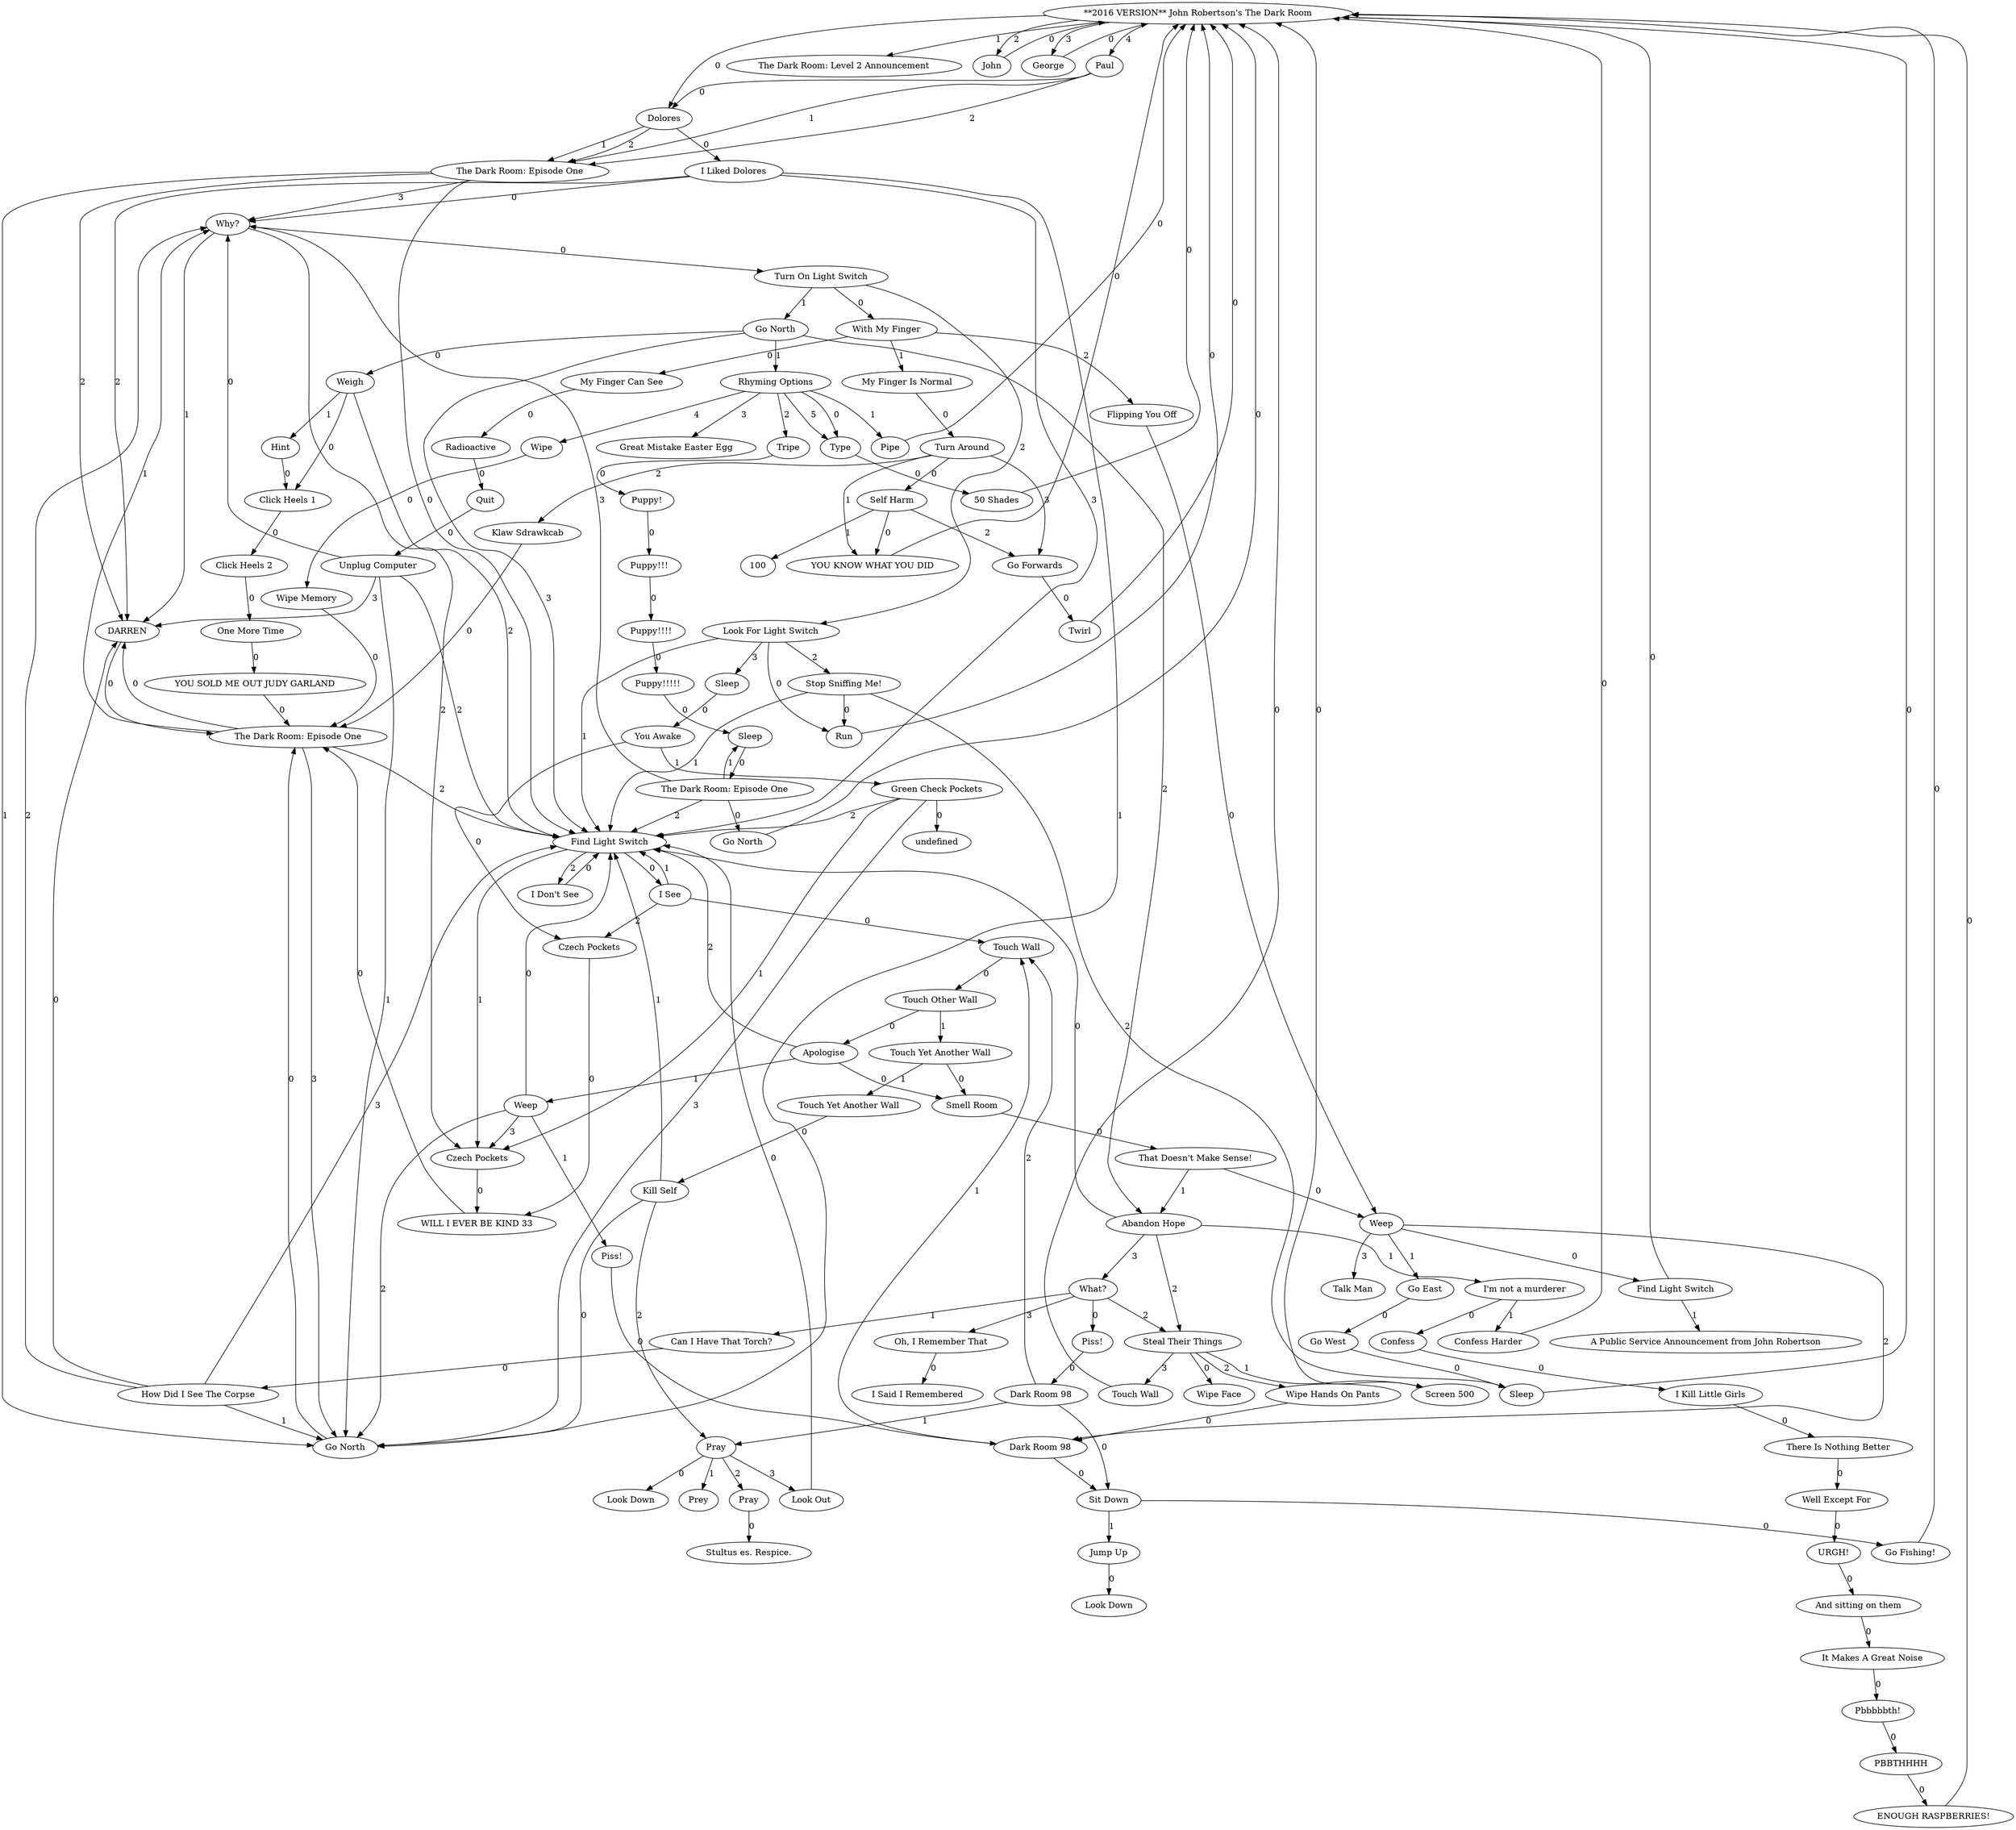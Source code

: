 digraph {
"Jm-Kmw8pKXw" [label="**2016 VERSION** John Robertson's The Dark Room"]
"Jm-Kmw8pKXw" -> "xCXuolU9ZWg" [label="0"]
"Jm-Kmw8pKXw" -> "kn5soABF9pM" [label="1"]
"Jm-Kmw8pKXw" -> "KVEbxO886I0" [label="2"]
"Jm-Kmw8pKXw" -> "-syC03GL5ZI" [label="3"]
"Jm-Kmw8pKXw" -> "it4ZcjADtkQ" [label="4"]
"xCXuolU9ZWg" [label="Dolores"]
"xCXuolU9ZWg" -> "9WX_8jwXrmM" [label="0"]
"xCXuolU9ZWg" -> "KWluDIzMZzk" [label="1"]
"xCXuolU9ZWg" -> "KWluDIzMZzk" [label="2"]
"kn5soABF9pM" [label="The Dark Room: Level 2 Announcement"]
"-syC03GL5ZI" [label="George"]
"-syC03GL5ZI" -> "Jm-Kmw8pKXw" [label="0"]
"it4ZcjADtkQ" [label="Paul"]
"it4ZcjADtkQ" -> "xCXuolU9ZWg" [label="0"]
"it4ZcjADtkQ" -> "KWluDIzMZzk" [label="1"]
"it4ZcjADtkQ" -> "KWluDIzMZzk" [label="2"]
"KVEbxO886I0" [label="John"]
"KVEbxO886I0" -> "Jm-Kmw8pKXw" [label="0"]
"9WX_8jwXrmM" [label="I Liked Dolores"]
"9WX_8jwXrmM" -> "qFB0TzD384c" [label="0"]
"9WX_8jwXrmM" -> "iosk15W8O0Y" [label="1"]
"9WX_8jwXrmM" -> "deWHYi6LS0M" [label="2"]
"9WX_8jwXrmM" -> "Ov7PhX72mlk" [label="3"]
"KWluDIzMZzk" [label="The Dark Room: Episode One"]
"KWluDIzMZzk" -> "Ov7PhX72mlk" [label="0"]
"KWluDIzMZzk" -> "iosk15W8O0Y" [label="1"]
"KWluDIzMZzk" -> "deWHYi6LS0M" [label="2"]
"KWluDIzMZzk" -> "qFB0TzD384c" [label="3"]
"deWHYi6LS0M" [label="DARREN"]
"deWHYi6LS0M" -> "c0Q1ZZodjE8" [label="0"]
"iosk15W8O0Y" [label="Go North"]
"iosk15W8O0Y" -> "c0Q1ZZodjE8" [label="0"]
"Ov7PhX72mlk" [label="Find Light Switch"]
"Ov7PhX72mlk" -> "LRPTA0vIk9s" [label="0"]
"Ov7PhX72mlk" -> "mEuzch31oqo" [label="1"]
"Ov7PhX72mlk" -> "IgJAEEc_ZCs" [label="2"]
"qFB0TzD384c" [label="Why?"]
"qFB0TzD384c" -> "1agH6-HyCHU" [label="0"]
"qFB0TzD384c" -> "deWHYi6LS0M" [label="1"]
"qFB0TzD384c" -> "mEuzch31oqo" [label="2"]
"IgJAEEc_ZCs" [label="I Don't See"]
"IgJAEEc_ZCs" -> "Ov7PhX72mlk" [label="0"]
"LRPTA0vIk9s" [label="I See"]
"LRPTA0vIk9s" -> "tfemjZC6wX4" [label="0"]
"LRPTA0vIk9s" -> "Ov7PhX72mlk" [label="1"]
"LRPTA0vIk9s" -> "-tOr6132GIE" [label="2"]
"c0Q1ZZodjE8" [label="The Dark Room: Episode One"]
"c0Q1ZZodjE8" -> "deWHYi6LS0M" [label="0"]
"c0Q1ZZodjE8" -> "qFB0TzD384c" [label="1"]
"c0Q1ZZodjE8" -> "Ov7PhX72mlk" [label="2"]
"c0Q1ZZodjE8" -> "iosk15W8O0Y" [label="3"]
"mEuzch31oqo" [label="Czech Pockets"]
"mEuzch31oqo" -> "TauZx61BdHc" [label="0"]
"1agH6-HyCHU" [label="Turn On Light Switch"]
"1agH6-HyCHU" -> "3lY6ovYNPVY" [label="0"]
"1agH6-HyCHU" -> "lvVVQ5IQ2pg" [label="1"]
"1agH6-HyCHU" -> "zu5VZdV8CFo" [label="2"]
"-tOr6132GIE" [label="Czech Pockets"]
"-tOr6132GIE" -> "TauZx61BdHc" [label="0"]
"tfemjZC6wX4" [label="Touch Wall"]
"tfemjZC6wX4" -> "AaHGIQT9Pfw" [label="0"]
"3lY6ovYNPVY" [label="With My Finger"]
"3lY6ovYNPVY" -> "9zPo5fbZ8-s" [label="0"]
"3lY6ovYNPVY" -> "pQgIaMTxBEc" [label="1"]
"3lY6ovYNPVY" -> "Kz3ldpH9GOE" [label="2"]
"TauZx61BdHc" [label="WILL I EVER BE KIND 33"]
"TauZx61BdHc" -> "c0Q1ZZodjE8" [label="0"]
"lvVVQ5IQ2pg" [label="Go North"]
"lvVVQ5IQ2pg" -> "4PkLbNk0qKc" [label="0"]
"lvVVQ5IQ2pg" -> "SHvUOjxuYr8" [label="1"]
"lvVVQ5IQ2pg" -> "LFHc2HG5wRM" [label="2"]
"lvVVQ5IQ2pg" -> "Ov7PhX72mlk" [label="3"]
"zu5VZdV8CFo" [label="Look For Light Switch"]
"zu5VZdV8CFo" -> "H0WdJ2wLfrE" [label="0"]
"zu5VZdV8CFo" -> "Ov7PhX72mlk" [label="1"]
"zu5VZdV8CFo" -> "IhI6c0zY9hQ" [label="2"]
"zu5VZdV8CFo" -> "LYgmpy7_UTg" [label="3"]
"AaHGIQT9Pfw" [label="Touch Other Wall"]
"AaHGIQT9Pfw" -> "f9fhfOxr5KM" [label="0"]
"AaHGIQT9Pfw" -> "IAu716F3s0M" [label="1"]
"pQgIaMTxBEc" [label="My Finger Is Normal"]
"pQgIaMTxBEc" -> "yXjo8XKFPI4" [label="0"]
"9zPo5fbZ8-s" [label="My Finger Can See"]
"9zPo5fbZ8-s" -> "3taDc-UG4xc" [label="0"]
"Kz3ldpH9GOE" [label="Flipping You Off"]
"Kz3ldpH9GOE" -> "_or32nIfnUY" [label="0"]
"4PkLbNk0qKc" [label="Weigh"]
"4PkLbNk0qKc" -> "LTcYkpmKyJw" [label="0"]
"4PkLbNk0qKc" -> "-nWKQBVgSaI" [label="1"]
"4PkLbNk0qKc" -> "Ov7PhX72mlk" [label="2"]
"SHvUOjxuYr8" [label="Rhyming Options"]
"SHvUOjxuYr8" -> "bOwaATagG9o" [label="0"]
"SHvUOjxuYr8" -> "MwaMLj5E2RQ" [label="1"]
"SHvUOjxuYr8" -> "t3daKbYu5oI" [label="2"]
"SHvUOjxuYr8" -> "rRxS6a_4H5E" [label="3"]
"SHvUOjxuYr8" -> "I6Aa-DDN0es" [label="4"]
"SHvUOjxuYr8" -> "bOwaATagG9o" [label="5"]
"H0WdJ2wLfrE" [label="Run"]
"H0WdJ2wLfrE" -> "Jm-Kmw8pKXw" [label="0"]
"LFHc2HG5wRM" [label="Abandon Hope"]
"LFHc2HG5wRM" -> "Ov7PhX72mlk" [label="0"]
"LFHc2HG5wRM" -> "3dukscC6W7c" [label="1"]
"LFHc2HG5wRM" -> "FQhBelXRQZs" [label="2"]
"LFHc2HG5wRM" -> "e_1wJEBP7bk" [label="3"]
"IhI6c0zY9hQ" [label="Stop Sniffing Me!"]
"IhI6c0zY9hQ" -> "H0WdJ2wLfrE" [label="0"]
"IhI6c0zY9hQ" -> "Ov7PhX72mlk" [label="1"]
"IhI6c0zY9hQ" -> "g5RunZcjTqI" [label="2"]
"LYgmpy7_UTg" [label="Sleep"]
"LYgmpy7_UTg" -> "d-xSDclmr6g" [label="0"]
"f9fhfOxr5KM" [label="Apologise"]
"f9fhfOxr5KM" -> "TTPi6eeV7GY" [label="0"]
"f9fhfOxr5KM" -> "kOkPQFVD4Rs" [label="1"]
"f9fhfOxr5KM" -> "Ov7PhX72mlk" [label="2"]
"IAu716F3s0M" [label="Touch Yet Another Wall"]
"IAu716F3s0M" -> "TTPi6eeV7GY" [label="0"]
"IAu716F3s0M" -> "NC_LE2O6S9E" [label="1"]
"3taDc-UG4xc" [label="Radioactive"]
"3taDc-UG4xc" -> "A07zao0oaMU" [label="0"]
"yXjo8XKFPI4" [label="Turn Around"]
"yXjo8XKFPI4" -> "VU4-MRREMVQ" [label="0"]
"yXjo8XKFPI4" -> "RnY7H3ZlpX8" [label="1"]
"yXjo8XKFPI4" -> "1H6VqbZLqEE" [label="2"]
"yXjo8XKFPI4" -> "bvi8t_MQX8k" [label="3"]
"LTcYkpmKyJw" [label="Click Heels 1"]
"LTcYkpmKyJw" -> "t_BfvH8Gh28" [label="0"]
"_or32nIfnUY" [label="Weep"]
"_or32nIfnUY" -> "6iVSsXS9eA8" [label="0"]
"_or32nIfnUY" -> "BJEZjyfmQuE" [label="1"]
"_or32nIfnUY" -> "y2muvhMpvM4" [label="2"]
"_or32nIfnUY" -> "KvRQBqLkJ6c" [label="3"]
"-nWKQBVgSaI" [label="Hint"]
"-nWKQBVgSaI" -> "LTcYkpmKyJw" [label="0"]
"t3daKbYu5oI" [label="Tripe"]
"t3daKbYu5oI" -> "LiDKCctSrrs" [label="0"]
"MwaMLj5E2RQ" [label="Pipe"]
"MwaMLj5E2RQ" -> "Jm-Kmw8pKXw" [label="0"]
"bOwaATagG9o" [label="Type"]
"bOwaATagG9o" -> "LiuFpJYYrL8" [label="0"]
"3dukscC6W7c" [label="I'm not a murderer"]
"3dukscC6W7c" -> "r5xJOcWDSZo" [label="0"]
"3dukscC6W7c" -> "iMw8-dFnIeA" [label="1"]
"e_1wJEBP7bk" [label="What?"]
"e_1wJEBP7bk" -> "b0pmLjJu9Ds" [label="0"]
"e_1wJEBP7bk" -> "_fSjXarwGxY" [label="1"]
"e_1wJEBP7bk" -> "FQhBelXRQZs" [label="2"]
"e_1wJEBP7bk" -> "Ruw4DzXDD2A" [label="3"]
"FQhBelXRQZs" [label="Steal Their Things"]
"FQhBelXRQZs" -> "E-_4bDFM-QE" [label="0"]
"FQhBelXRQZs" -> "3ccBvSNSbQE" [label="1"]
"FQhBelXRQZs" -> "HrtNL2FmTgU" [label="2"]
"FQhBelXRQZs" -> "A7tyfz2hHK4" [label="3"]
"g5RunZcjTqI" [label="Sleep"]
"g5RunZcjTqI" -> "Jm-Kmw8pKXw" [label="0"]
"d-xSDclmr6g" [label="You Awake"]
"d-xSDclmr6g" -> "-tOr6132GIE" [label="0"]
"d-xSDclmr6g" -> "Om66o2EhPyM" [label="1"]
"TTPi6eeV7GY" [label="Smell Room"]
"TTPi6eeV7GY" -> "aCl_2CAQF3I" [label="0"]
"A07zao0oaMU" [label="Quit"]
"A07zao0oaMU" -> "jiXVk2v9NCM" [label="0"]
"RnY7H3ZlpX8" [label="YOU KNOW WHAT YOU DID"]
"RnY7H3ZlpX8" -> "Jm-Kmw8pKXw" [label="0"]
"1H6VqbZLqEE" [label="Klaw Sdrawkcab"]
"1H6VqbZLqEE" -> "c0Q1ZZodjE8" [label="0"]
"t_BfvH8Gh28" [label="Click Heels 2"]
"t_BfvH8Gh28" -> "bmk4jsIIgLQ" [label="0"]
"LiDKCctSrrs" [label="Puppy!"]
"LiDKCctSrrs" -> "VdA3WdQrrkI" [label="0"]
"LiuFpJYYrL8" [label="50 Shades"]
"LiuFpJYYrL8" -> "Jm-Kmw8pKXw" [label="0"]
"r5xJOcWDSZo" [label="Confess"]
"r5xJOcWDSZo" -> "VTKrv9Xd67w" [label="0"]
"I6Aa-DDN0es" [label="Wipe"]
"I6Aa-DDN0es" -> "ivEHF3LbSHQ" [label="0"]
"rRxS6a_4H5E" [label="Great Mistake Easter Egg"]
"iMw8-dFnIeA" [label="Confess Harder"]
"iMw8-dFnIeA" -> "Jm-Kmw8pKXw" [label="0"]
"b0pmLjJu9Ds" [label="Piss!"]
"b0pmLjJu9Ds" -> "zUc9ZnBcXZs" [label="0"]
"A7tyfz2hHK4" [label="Touch Wall"]
"A7tyfz2hHK4" -> "Jm-Kmw8pKXw" [label="0"]
"HrtNL2FmTgU" [label="Wipe Hands On Pants"]
"HrtNL2FmTgU" -> "y2muvhMpvM4" [label="0"]
"3ccBvSNSbQE" [label="Screen 500"]
"3ccBvSNSbQE" -> "Jm-Kmw8pKXw" [label="0"]
"Om66o2EhPyM" [label="Green Check Pockets"]
"Om66o2EhPyM" -> "0VP7xTQf_qI" [label="0"]
"Om66o2EhPyM" -> "mEuzch31oqo" [label="1"]
"Om66o2EhPyM" -> "Ov7PhX72mlk" [label="2"]
"Om66o2EhPyM" -> "iosk15W8O0Y" [label="3"]
"jiXVk2v9NCM" [label="Unplug Computer"]
"jiXVk2v9NCM" -> "qFB0TzD384c" [label="0"]
"jiXVk2v9NCM" -> "iosk15W8O0Y" [label="1"]
"jiXVk2v9NCM" -> "Ov7PhX72mlk" [label="2"]
"jiXVk2v9NCM" -> "deWHYi6LS0M" [label="3"]
"aCl_2CAQF3I" [label="That Doesn't Make Sense!"]
"aCl_2CAQF3I" -> "_or32nIfnUY" [label="0"]
"aCl_2CAQF3I" -> "LFHc2HG5wRM" [label="1"]
"bmk4jsIIgLQ" [label="One More Time"]
"bmk4jsIIgLQ" -> "hIlpWi7bq2Y" [label="0"]
"VdA3WdQrrkI" [label="Puppy!!!"]
"VdA3WdQrrkI" -> "tzw6hUVVMNM" [label="0"]
"bvi8t_MQX8k" [label="Go Forwards"]
"bvi8t_MQX8k" -> "tn-TbdOjk-o" [label="0"]
"VU4-MRREMVQ" [label="Self Harm"]
"VU4-MRREMVQ" -> "RnY7H3ZlpX8" [label="0"]
"VU4-MRREMVQ" -> "m6Olf8OWB7M" [label="1"]
"VU4-MRREMVQ" -> "bvi8t_MQX8k" [label="2"]
"VTKrv9Xd67w" [label="I Kill Little Girls"]
"VTKrv9Xd67w" -> "YfjY6tecQE8" [label="0"]
"NC_LE2O6S9E" [label="Touch Yet Another Wall"]
"NC_LE2O6S9E" -> "0ElDGcbrgss" [label="0"]
"ivEHF3LbSHQ" [label="Wipe Memory"]
"ivEHF3LbSHQ" -> "c0Q1ZZodjE8" [label="0"]
"KvRQBqLkJ6c" [label="Talk Man"]
"kOkPQFVD4Rs" [label="Weep"]
"kOkPQFVD4Rs" -> "Ov7PhX72mlk" [label="0"]
"kOkPQFVD4Rs" -> "iGL9b1lraro" [label="1"]
"kOkPQFVD4Rs" -> "iosk15W8O0Y" [label="2"]
"kOkPQFVD4Rs" -> "mEuzch31oqo" [label="3"]
"6iVSsXS9eA8" [label="Find Light Switch"]
"6iVSsXS9eA8" -> "Jm-Kmw8pKXw" [label="0"]
"6iVSsXS9eA8" -> "UMnrOgXwfPo" [label="1"]
"y2muvhMpvM4" [label="Dark Room 98"]
"y2muvhMpvM4" -> "3tCEYthH46s" [label="0"]
"y2muvhMpvM4" -> "tfemjZC6wX4" [label="1"]
"zUc9ZnBcXZs" [label="Dark Room 98"]
"zUc9ZnBcXZs" -> "3tCEYthH46s" [label="0"]
"zUc9ZnBcXZs" -> "jOnsuN79sog" [label="1"]
"zUc9ZnBcXZs" -> "tfemjZC6wX4" [label="2"]
"_fSjXarwGxY" [label="Can I Have That Torch?"]
"_fSjXarwGxY" -> "0kCcLU_eHWE" [label="0"]
"E-_4bDFM-QE" [label="Wipe Face"]
"Ruw4DzXDD2A" [label="Oh, I Remember That"]
"Ruw4DzXDD2A" -> "OBGU1Mi3OoM" [label="0"]
"hIlpWi7bq2Y" [label="YOU SOLD ME OUT JUDY GARLAND"]
"hIlpWi7bq2Y" -> "c0Q1ZZodjE8" [label="0"]
"m6Olf8OWB7M" [label="100"]
"YfjY6tecQE8" [label="There Is Nothing Better"]
"YfjY6tecQE8" -> "y6rKXfbHf7g" [label="0"]
"0ElDGcbrgss" [label="Kill Self"]
"0ElDGcbrgss" -> "iosk15W8O0Y" [label="0"]
"0ElDGcbrgss" -> "Ov7PhX72mlk" [label="1"]
"0ElDGcbrgss" -> "jOnsuN79sog" [label="2"]
"UMnrOgXwfPo" [label="A Public Service Announcement from John Robertson"]
"BJEZjyfmQuE" [label="Go East"]
"BJEZjyfmQuE" -> "wWIVADfGULM" [label="0"]
"jOnsuN79sog" [label="Pray"]
"jOnsuN79sog" -> "60Fg-xW-rC0" [label="0"]
"jOnsuN79sog" -> "YrTRRJ759A4" [label="1"]
"jOnsuN79sog" -> "6wUYrohkD14" [label="2"]
"jOnsuN79sog" -> "hIn8HF5GpV8" [label="3"]
"3tCEYthH46s" [label="Sit Down"]
"3tCEYthH46s" -> "suc0tIIMMHE" [label="0"]
"3tCEYthH46s" -> "yx2EStykzg4" [label="1"]
"OBGU1Mi3OoM" [label="I Said I Remembered"]
"0kCcLU_eHWE" [label="How Did I See The Corpse"]
"0kCcLU_eHWE" -> "deWHYi6LS0M" [label="0"]
"0kCcLU_eHWE" -> "iosk15W8O0Y" [label="1"]
"0kCcLU_eHWE" -> "qFB0TzD384c" [label="2"]
"0kCcLU_eHWE" -> "Ov7PhX72mlk" [label="3"]
"0VP7xTQf_qI" [label="undefined"]
"y6rKXfbHf7g" [label="Well Except For"]
"y6rKXfbHf7g" -> "l-7LT80CpfA" [label="0"]
"tzw6hUVVMNM" [label="Puppy!!!!"]
"tzw6hUVVMNM" -> "lnBkW0SEnYw" [label="0"]
"wWIVADfGULM" [label="Go West"]
"wWIVADfGULM" -> "g5RunZcjTqI" [label="0"]
"60Fg-xW-rC0" [label="Look Down"]
"6wUYrohkD14" [label="Pray"]
"6wUYrohkD14" -> "3v8ndU-WFHk" [label="0"]
"YrTRRJ759A4" [label="Prey"]
"hIn8HF5GpV8" [label="Look Out"]
"hIn8HF5GpV8" -> "Ov7PhX72mlk" [label="0"]
"suc0tIIMMHE" [label="Go Fishing!"]
"suc0tIIMMHE" -> "Jm-Kmw8pKXw" [label="0"]
"yx2EStykzg4" [label="Jump Up"]
"yx2EStykzg4" -> "WFrovJMZXWo" [label="0"]
"iGL9b1lraro" [label="Piss!"]
"iGL9b1lraro" -> "y2muvhMpvM4" [label="0"]
"lnBkW0SEnYw" [label="Puppy!!!!!"]
"lnBkW0SEnYw" -> "bQgjeUVHBgY" [label="0"]
"l-7LT80CpfA" [label="URGH!"]
"l-7LT80CpfA" -> "edlvsNb8Xag" [label="0"]
"3v8ndU-WFHk" [label="Stultus es. Respice."]
"WFrovJMZXWo" [label="Look Down"]
"tn-TbdOjk-o" [label="Twirl"]
"tn-TbdOjk-o" -> "Jm-Kmw8pKXw" [label="0"]
"bQgjeUVHBgY" [label="Sleep"]
"bQgjeUVHBgY" -> "h97BMAYs074" [label="0"]
"edlvsNb8Xag" [label="And sitting on them"]
"edlvsNb8Xag" -> "BpVovWs8k3A" [label="0"]
"h97BMAYs074" [label="The Dark Room: Episode One"]
"h97BMAYs074" -> "kaLnQws58w8" [label="0"]
"h97BMAYs074" -> "bQgjeUVHBgY" [label="1"]
"h97BMAYs074" -> "Ov7PhX72mlk" [label="2"]
"h97BMAYs074" -> "qFB0TzD384c" [label="3"]
"BpVovWs8k3A" [label="It Makes A Great Noise"]
"BpVovWs8k3A" -> "YZmKWdroPVk" [label="0"]
"kaLnQws58w8" [label="Go North"]
"kaLnQws58w8" -> "Jm-Kmw8pKXw" [label="0"]
"YZmKWdroPVk" [label="Pbbbbbth!"]
"YZmKWdroPVk" -> "RYgSjjcrj5Q" [label="0"]
"RYgSjjcrj5Q" [label="PBBTHHHH"]
"RYgSjjcrj5Q" -> "yfPneuSwT50" [label="0"]
"yfPneuSwT50" [label="ENOUGH RASPBERRIES!"]
"yfPneuSwT50" -> "Jm-Kmw8pKXw" [label="0"]
}
